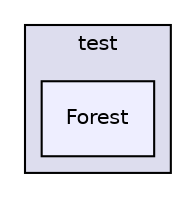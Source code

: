 digraph "quetzal/modules/coalescence/containers/test/Forest" {
  compound=true
  node [ fontsize="10", fontname="Helvetica"];
  edge [ labelfontsize="10", labelfontname="Helvetica"];
  subgraph clusterdir_459e60857007137563b15a974c8870b3 {
    graph [ bgcolor="#ddddee", pencolor="black", label="test" fontname="Helvetica", fontsize="10", URL="dir_459e60857007137563b15a974c8870b3.html"]
  dir_63c9e1b283bfdd1113118e7006a65e4b [shape=box, label="Forest", style="filled", fillcolor="#eeeeff", pencolor="black", URL="dir_63c9e1b283bfdd1113118e7006a65e4b.html"];
  }
}
